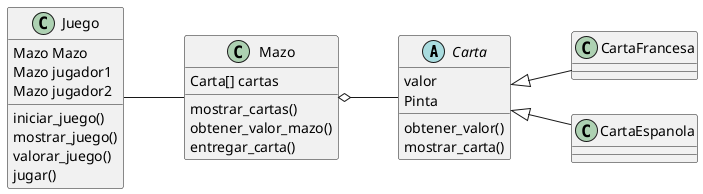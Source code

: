 @startuml
left to right direction
abstract Carta 
Carta<|-- CartaFrancesa
Carta<|-- CartaEspanola
Mazo o-- Carta
Juego -- Mazo

Juego : iniciar_juego()
Juego : mostrar_juego()
Juego : valorar_juego()
Juego : jugar()
Juego : Mazo Mazo
Juego : Mazo jugador1
Juego : Mazo jugador2

Carta : valor 
Carta : Pinta 
Carta : obtener_valor()
Carta : mostrar_carta()
Mazo : Carta[] cartas
Mazo : mostrar_cartas()
Mazo : obtener_valor_mazo()
Mazo : entregar_carta()
@enduml